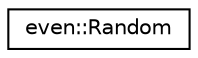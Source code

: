 digraph "Graphical Class Hierarchy"
{
  edge [fontname="Helvetica",fontsize="10",labelfontname="Helvetica",labelfontsize="10"];
  node [fontname="Helvetica",fontsize="10",shape=record];
  rankdir="LR";
  Node0 [label="even::Random",height=0.2,width=0.4,color="black", fillcolor="white", style="filled",URL="$classeven_1_1_random.html"];
}
